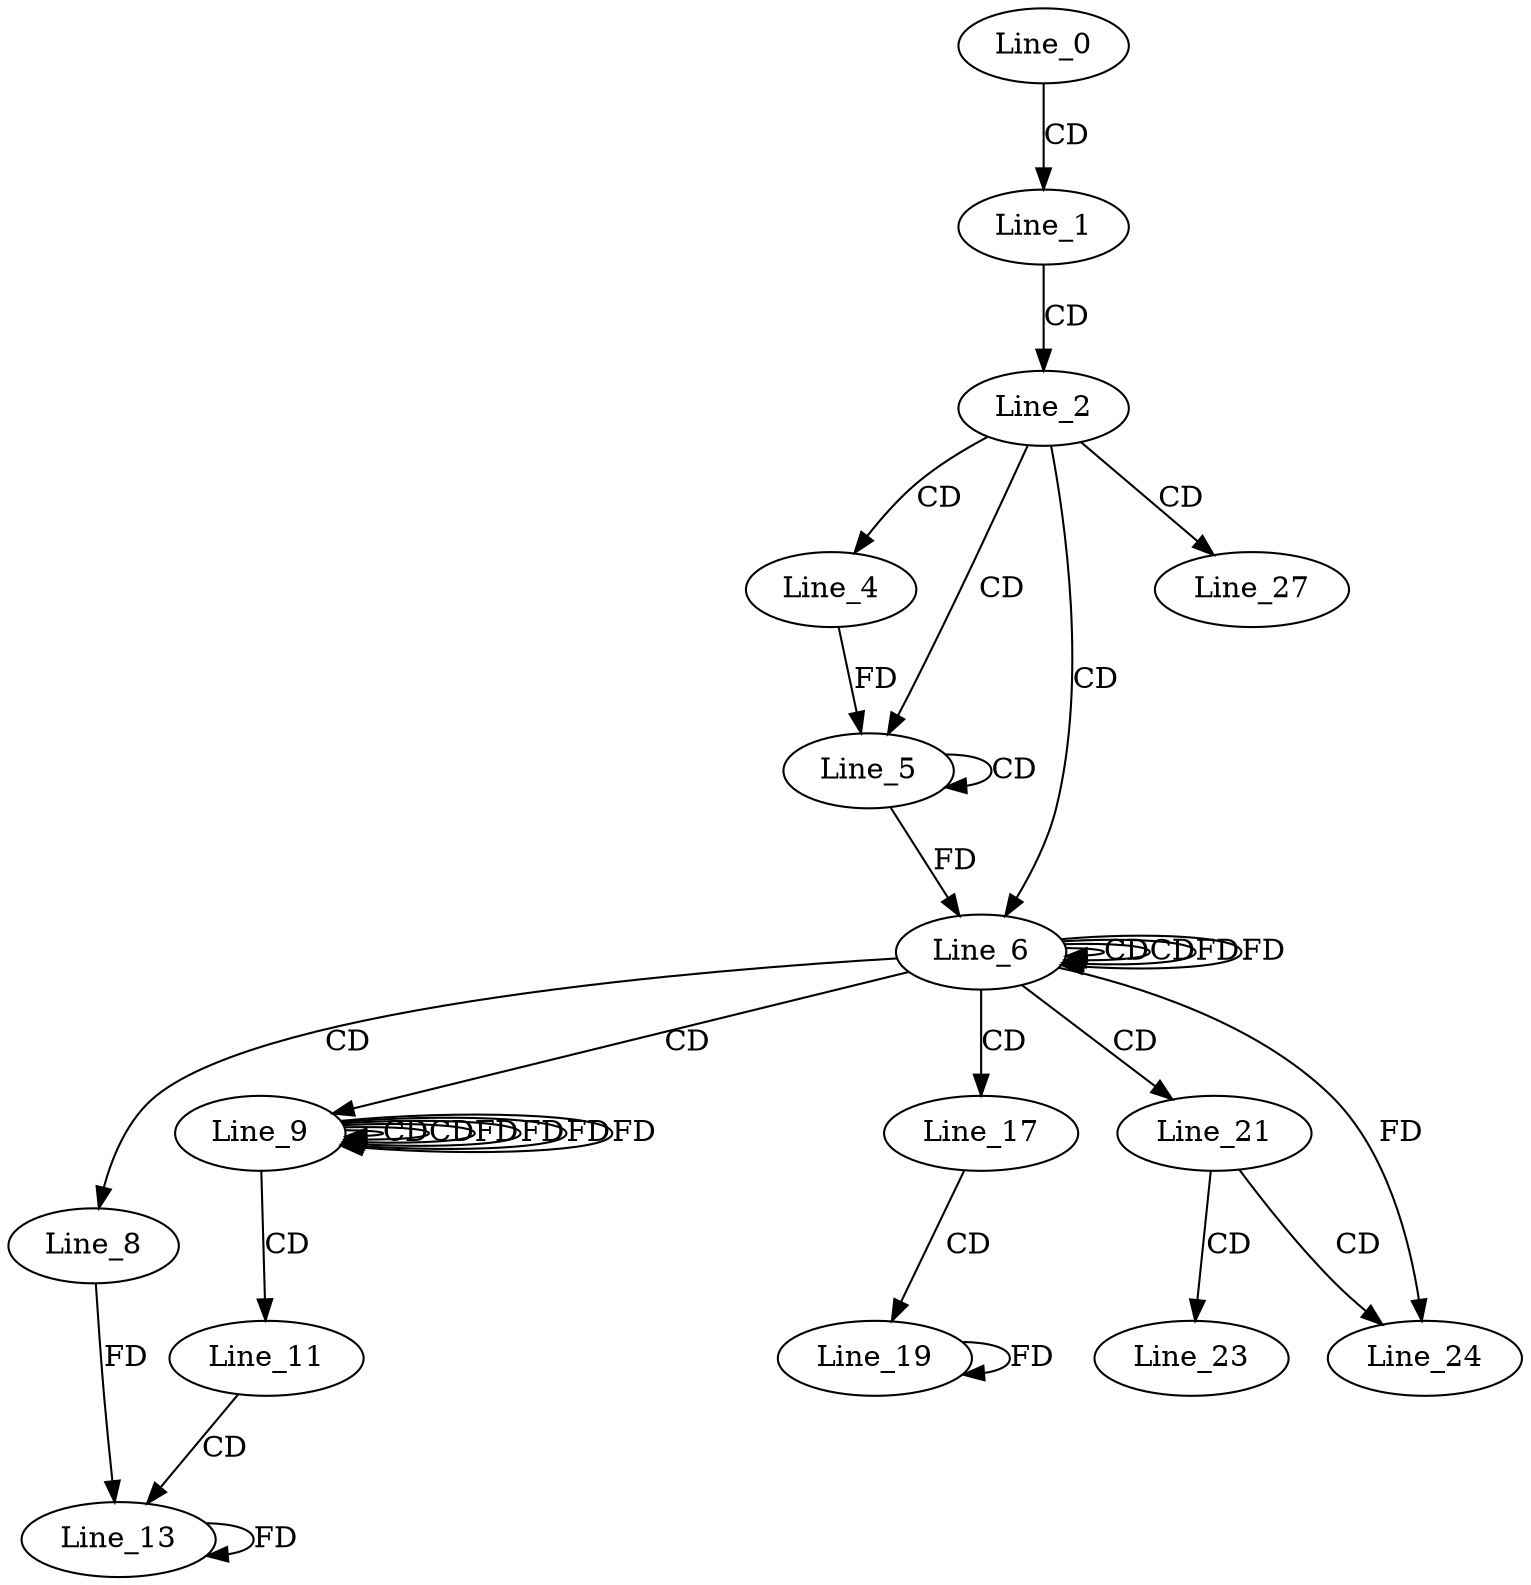 digraph G {
  Line_0;
  Line_1;
  Line_2;
  Line_4;
  Line_5;
  Line_5;
  Line_6;
  Line_6;
  Line_6;
  Line_8;
  Line_9;
  Line_9;
  Line_9;
  Line_11;
  Line_13;
  Line_17;
  Line_19;
  Line_21;
  Line_23;
  Line_24;
  Line_27;
  Line_0 -> Line_1 [ label="CD" ];
  Line_1 -> Line_2 [ label="CD" ];
  Line_2 -> Line_4 [ label="CD" ];
  Line_2 -> Line_5 [ label="CD" ];
  Line_5 -> Line_5 [ label="CD" ];
  Line_4 -> Line_5 [ label="FD" ];
  Line_2 -> Line_6 [ label="CD" ];
  Line_6 -> Line_6 [ label="CD" ];
  Line_5 -> Line_6 [ label="FD" ];
  Line_6 -> Line_6 [ label="CD" ];
  Line_6 -> Line_6 [ label="FD" ];
  Line_6 -> Line_8 [ label="CD" ];
  Line_6 -> Line_9 [ label="CD" ];
  Line_9 -> Line_9 [ label="CD" ];
  Line_9 -> Line_9 [ label="CD" ];
  Line_9 -> Line_9 [ label="FD" ];
  Line_9 -> Line_9 [ label="FD" ];
  Line_9 -> Line_11 [ label="CD" ];
  Line_11 -> Line_13 [ label="CD" ];
  Line_13 -> Line_13 [ label="FD" ];
  Line_8 -> Line_13 [ label="FD" ];
  Line_6 -> Line_17 [ label="CD" ];
  Line_17 -> Line_19 [ label="CD" ];
  Line_19 -> Line_19 [ label="FD" ];
  Line_6 -> Line_21 [ label="CD" ];
  Line_21 -> Line_23 [ label="CD" ];
  Line_21 -> Line_24 [ label="CD" ];
  Line_6 -> Line_24 [ label="FD" ];
  Line_2 -> Line_27 [ label="CD" ];
  Line_6 -> Line_6 [ label="FD" ];
  Line_9 -> Line_9 [ label="FD" ];
  Line_9 -> Line_9 [ label="FD" ];
}
